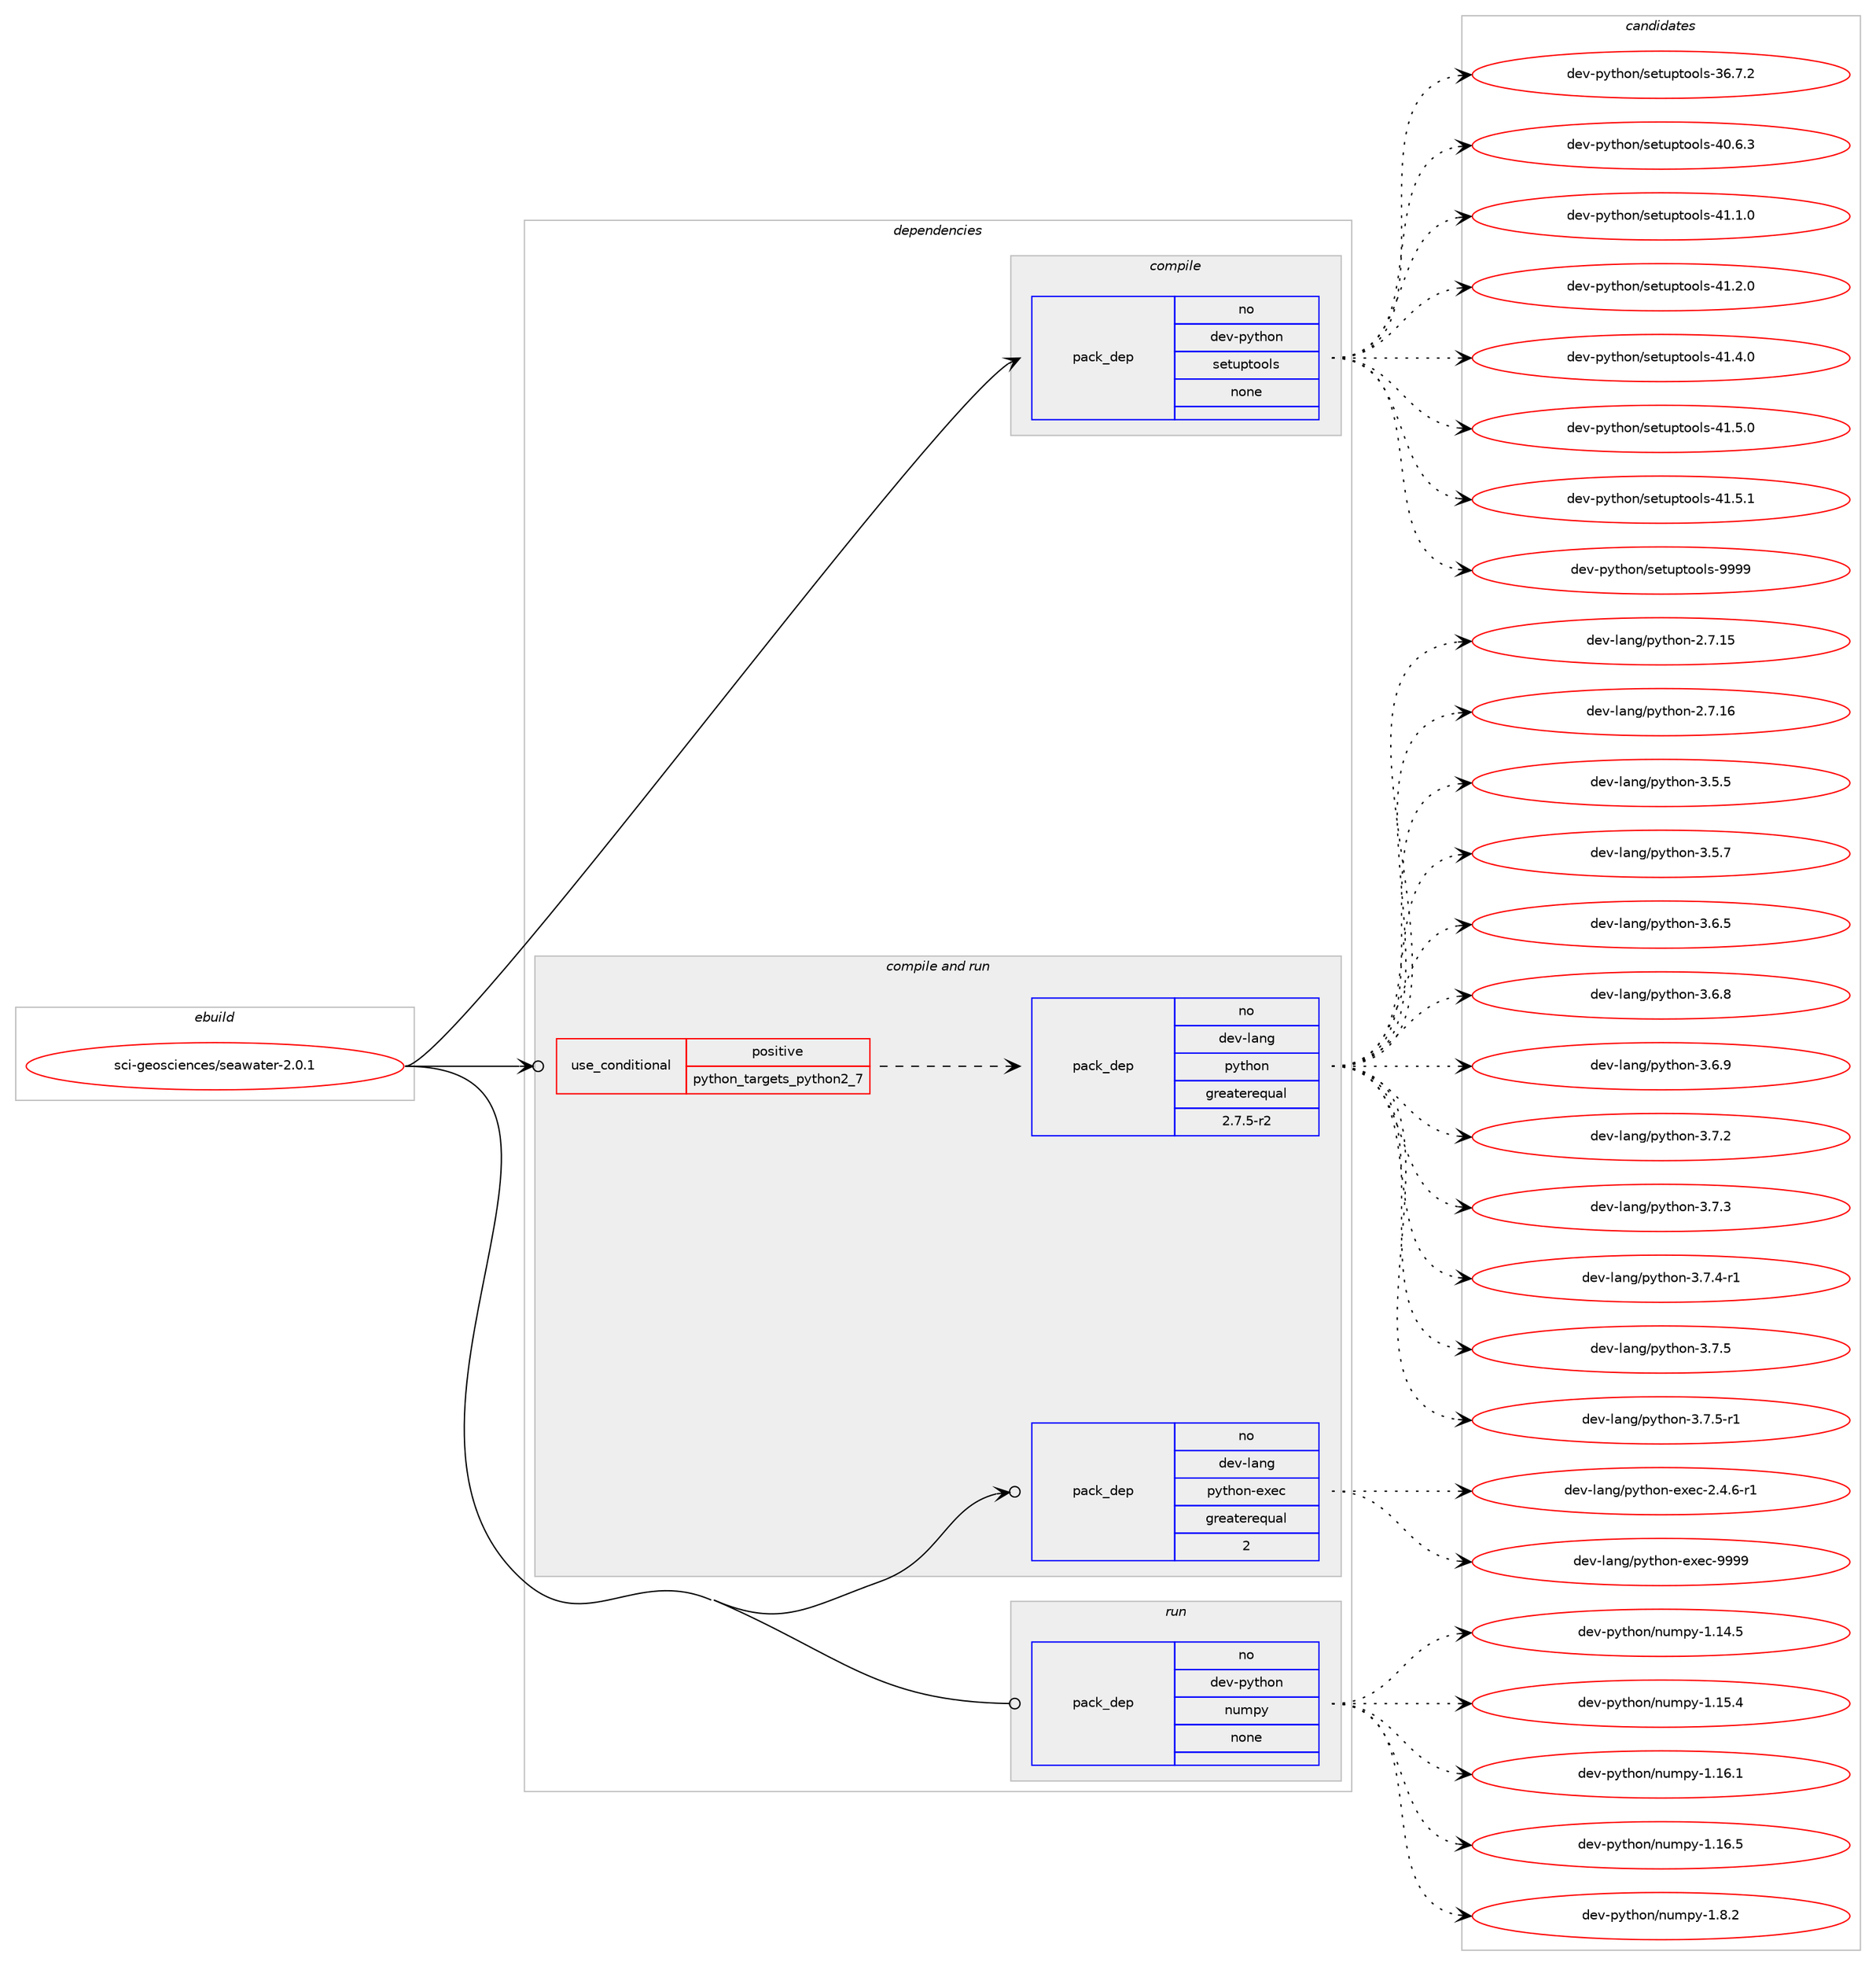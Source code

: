 digraph prolog {

# *************
# Graph options
# *************

newrank=true;
concentrate=true;
compound=true;
graph [rankdir=LR,fontname=Helvetica,fontsize=10,ranksep=1.5];#, ranksep=2.5, nodesep=0.2];
edge  [arrowhead=vee];
node  [fontname=Helvetica,fontsize=10];

# **********
# The ebuild
# **********

subgraph cluster_leftcol {
color=gray;
rank=same;
label=<<i>ebuild</i>>;
id [label="sci-geosciences/seawater-2.0.1", color=red, width=4, href="../sci-geosciences/seawater-2.0.1.svg"];
}

# ****************
# The dependencies
# ****************

subgraph cluster_midcol {
color=gray;
label=<<i>dependencies</i>>;
subgraph cluster_compile {
fillcolor="#eeeeee";
style=filled;
label=<<i>compile</i>>;
subgraph pack632599 {
dependency855235 [label=<<TABLE BORDER="0" CELLBORDER="1" CELLSPACING="0" CELLPADDING="4" WIDTH="220"><TR><TD ROWSPAN="6" CELLPADDING="30">pack_dep</TD></TR><TR><TD WIDTH="110">no</TD></TR><TR><TD>dev-python</TD></TR><TR><TD>setuptools</TD></TR><TR><TD>none</TD></TR><TR><TD></TD></TR></TABLE>>, shape=none, color=blue];
}
id:e -> dependency855235:w [weight=20,style="solid",arrowhead="vee"];
}
subgraph cluster_compileandrun {
fillcolor="#eeeeee";
style=filled;
label=<<i>compile and run</i>>;
subgraph cond207539 {
dependency855236 [label=<<TABLE BORDER="0" CELLBORDER="1" CELLSPACING="0" CELLPADDING="4"><TR><TD ROWSPAN="3" CELLPADDING="10">use_conditional</TD></TR><TR><TD>positive</TD></TR><TR><TD>python_targets_python2_7</TD></TR></TABLE>>, shape=none, color=red];
subgraph pack632600 {
dependency855237 [label=<<TABLE BORDER="0" CELLBORDER="1" CELLSPACING="0" CELLPADDING="4" WIDTH="220"><TR><TD ROWSPAN="6" CELLPADDING="30">pack_dep</TD></TR><TR><TD WIDTH="110">no</TD></TR><TR><TD>dev-lang</TD></TR><TR><TD>python</TD></TR><TR><TD>greaterequal</TD></TR><TR><TD>2.7.5-r2</TD></TR></TABLE>>, shape=none, color=blue];
}
dependency855236:e -> dependency855237:w [weight=20,style="dashed",arrowhead="vee"];
}
id:e -> dependency855236:w [weight=20,style="solid",arrowhead="odotvee"];
subgraph pack632601 {
dependency855238 [label=<<TABLE BORDER="0" CELLBORDER="1" CELLSPACING="0" CELLPADDING="4" WIDTH="220"><TR><TD ROWSPAN="6" CELLPADDING="30">pack_dep</TD></TR><TR><TD WIDTH="110">no</TD></TR><TR><TD>dev-lang</TD></TR><TR><TD>python-exec</TD></TR><TR><TD>greaterequal</TD></TR><TR><TD>2</TD></TR></TABLE>>, shape=none, color=blue];
}
id:e -> dependency855238:w [weight=20,style="solid",arrowhead="odotvee"];
}
subgraph cluster_run {
fillcolor="#eeeeee";
style=filled;
label=<<i>run</i>>;
subgraph pack632602 {
dependency855239 [label=<<TABLE BORDER="0" CELLBORDER="1" CELLSPACING="0" CELLPADDING="4" WIDTH="220"><TR><TD ROWSPAN="6" CELLPADDING="30">pack_dep</TD></TR><TR><TD WIDTH="110">no</TD></TR><TR><TD>dev-python</TD></TR><TR><TD>numpy</TD></TR><TR><TD>none</TD></TR><TR><TD></TD></TR></TABLE>>, shape=none, color=blue];
}
id:e -> dependency855239:w [weight=20,style="solid",arrowhead="odot"];
}
}

# **************
# The candidates
# **************

subgraph cluster_choices {
rank=same;
color=gray;
label=<<i>candidates</i>>;

subgraph choice632599 {
color=black;
nodesep=1;
choice100101118451121211161041111104711510111611711211611111110811545515446554650 [label="dev-python/setuptools-36.7.2", color=red, width=4,href="../dev-python/setuptools-36.7.2.svg"];
choice100101118451121211161041111104711510111611711211611111110811545524846544651 [label="dev-python/setuptools-40.6.3", color=red, width=4,href="../dev-python/setuptools-40.6.3.svg"];
choice100101118451121211161041111104711510111611711211611111110811545524946494648 [label="dev-python/setuptools-41.1.0", color=red, width=4,href="../dev-python/setuptools-41.1.0.svg"];
choice100101118451121211161041111104711510111611711211611111110811545524946504648 [label="dev-python/setuptools-41.2.0", color=red, width=4,href="../dev-python/setuptools-41.2.0.svg"];
choice100101118451121211161041111104711510111611711211611111110811545524946524648 [label="dev-python/setuptools-41.4.0", color=red, width=4,href="../dev-python/setuptools-41.4.0.svg"];
choice100101118451121211161041111104711510111611711211611111110811545524946534648 [label="dev-python/setuptools-41.5.0", color=red, width=4,href="../dev-python/setuptools-41.5.0.svg"];
choice100101118451121211161041111104711510111611711211611111110811545524946534649 [label="dev-python/setuptools-41.5.1", color=red, width=4,href="../dev-python/setuptools-41.5.1.svg"];
choice10010111845112121116104111110471151011161171121161111111081154557575757 [label="dev-python/setuptools-9999", color=red, width=4,href="../dev-python/setuptools-9999.svg"];
dependency855235:e -> choice100101118451121211161041111104711510111611711211611111110811545515446554650:w [style=dotted,weight="100"];
dependency855235:e -> choice100101118451121211161041111104711510111611711211611111110811545524846544651:w [style=dotted,weight="100"];
dependency855235:e -> choice100101118451121211161041111104711510111611711211611111110811545524946494648:w [style=dotted,weight="100"];
dependency855235:e -> choice100101118451121211161041111104711510111611711211611111110811545524946504648:w [style=dotted,weight="100"];
dependency855235:e -> choice100101118451121211161041111104711510111611711211611111110811545524946524648:w [style=dotted,weight="100"];
dependency855235:e -> choice100101118451121211161041111104711510111611711211611111110811545524946534648:w [style=dotted,weight="100"];
dependency855235:e -> choice100101118451121211161041111104711510111611711211611111110811545524946534649:w [style=dotted,weight="100"];
dependency855235:e -> choice10010111845112121116104111110471151011161171121161111111081154557575757:w [style=dotted,weight="100"];
}
subgraph choice632600 {
color=black;
nodesep=1;
choice10010111845108971101034711212111610411111045504655464953 [label="dev-lang/python-2.7.15", color=red, width=4,href="../dev-lang/python-2.7.15.svg"];
choice10010111845108971101034711212111610411111045504655464954 [label="dev-lang/python-2.7.16", color=red, width=4,href="../dev-lang/python-2.7.16.svg"];
choice100101118451089711010347112121116104111110455146534653 [label="dev-lang/python-3.5.5", color=red, width=4,href="../dev-lang/python-3.5.5.svg"];
choice100101118451089711010347112121116104111110455146534655 [label="dev-lang/python-3.5.7", color=red, width=4,href="../dev-lang/python-3.5.7.svg"];
choice100101118451089711010347112121116104111110455146544653 [label="dev-lang/python-3.6.5", color=red, width=4,href="../dev-lang/python-3.6.5.svg"];
choice100101118451089711010347112121116104111110455146544656 [label="dev-lang/python-3.6.8", color=red, width=4,href="../dev-lang/python-3.6.8.svg"];
choice100101118451089711010347112121116104111110455146544657 [label="dev-lang/python-3.6.9", color=red, width=4,href="../dev-lang/python-3.6.9.svg"];
choice100101118451089711010347112121116104111110455146554650 [label="dev-lang/python-3.7.2", color=red, width=4,href="../dev-lang/python-3.7.2.svg"];
choice100101118451089711010347112121116104111110455146554651 [label="dev-lang/python-3.7.3", color=red, width=4,href="../dev-lang/python-3.7.3.svg"];
choice1001011184510897110103471121211161041111104551465546524511449 [label="dev-lang/python-3.7.4-r1", color=red, width=4,href="../dev-lang/python-3.7.4-r1.svg"];
choice100101118451089711010347112121116104111110455146554653 [label="dev-lang/python-3.7.5", color=red, width=4,href="../dev-lang/python-3.7.5.svg"];
choice1001011184510897110103471121211161041111104551465546534511449 [label="dev-lang/python-3.7.5-r1", color=red, width=4,href="../dev-lang/python-3.7.5-r1.svg"];
dependency855237:e -> choice10010111845108971101034711212111610411111045504655464953:w [style=dotted,weight="100"];
dependency855237:e -> choice10010111845108971101034711212111610411111045504655464954:w [style=dotted,weight="100"];
dependency855237:e -> choice100101118451089711010347112121116104111110455146534653:w [style=dotted,weight="100"];
dependency855237:e -> choice100101118451089711010347112121116104111110455146534655:w [style=dotted,weight="100"];
dependency855237:e -> choice100101118451089711010347112121116104111110455146544653:w [style=dotted,weight="100"];
dependency855237:e -> choice100101118451089711010347112121116104111110455146544656:w [style=dotted,weight="100"];
dependency855237:e -> choice100101118451089711010347112121116104111110455146544657:w [style=dotted,weight="100"];
dependency855237:e -> choice100101118451089711010347112121116104111110455146554650:w [style=dotted,weight="100"];
dependency855237:e -> choice100101118451089711010347112121116104111110455146554651:w [style=dotted,weight="100"];
dependency855237:e -> choice1001011184510897110103471121211161041111104551465546524511449:w [style=dotted,weight="100"];
dependency855237:e -> choice100101118451089711010347112121116104111110455146554653:w [style=dotted,weight="100"];
dependency855237:e -> choice1001011184510897110103471121211161041111104551465546534511449:w [style=dotted,weight="100"];
}
subgraph choice632601 {
color=black;
nodesep=1;
choice10010111845108971101034711212111610411111045101120101994550465246544511449 [label="dev-lang/python-exec-2.4.6-r1", color=red, width=4,href="../dev-lang/python-exec-2.4.6-r1.svg"];
choice10010111845108971101034711212111610411111045101120101994557575757 [label="dev-lang/python-exec-9999", color=red, width=4,href="../dev-lang/python-exec-9999.svg"];
dependency855238:e -> choice10010111845108971101034711212111610411111045101120101994550465246544511449:w [style=dotted,weight="100"];
dependency855238:e -> choice10010111845108971101034711212111610411111045101120101994557575757:w [style=dotted,weight="100"];
}
subgraph choice632602 {
color=black;
nodesep=1;
choice100101118451121211161041111104711011710911212145494649524653 [label="dev-python/numpy-1.14.5", color=red, width=4,href="../dev-python/numpy-1.14.5.svg"];
choice100101118451121211161041111104711011710911212145494649534652 [label="dev-python/numpy-1.15.4", color=red, width=4,href="../dev-python/numpy-1.15.4.svg"];
choice100101118451121211161041111104711011710911212145494649544649 [label="dev-python/numpy-1.16.1", color=red, width=4,href="../dev-python/numpy-1.16.1.svg"];
choice100101118451121211161041111104711011710911212145494649544653 [label="dev-python/numpy-1.16.5", color=red, width=4,href="../dev-python/numpy-1.16.5.svg"];
choice1001011184511212111610411111047110117109112121454946564650 [label="dev-python/numpy-1.8.2", color=red, width=4,href="../dev-python/numpy-1.8.2.svg"];
dependency855239:e -> choice100101118451121211161041111104711011710911212145494649524653:w [style=dotted,weight="100"];
dependency855239:e -> choice100101118451121211161041111104711011710911212145494649534652:w [style=dotted,weight="100"];
dependency855239:e -> choice100101118451121211161041111104711011710911212145494649544649:w [style=dotted,weight="100"];
dependency855239:e -> choice100101118451121211161041111104711011710911212145494649544653:w [style=dotted,weight="100"];
dependency855239:e -> choice1001011184511212111610411111047110117109112121454946564650:w [style=dotted,weight="100"];
}
}

}
